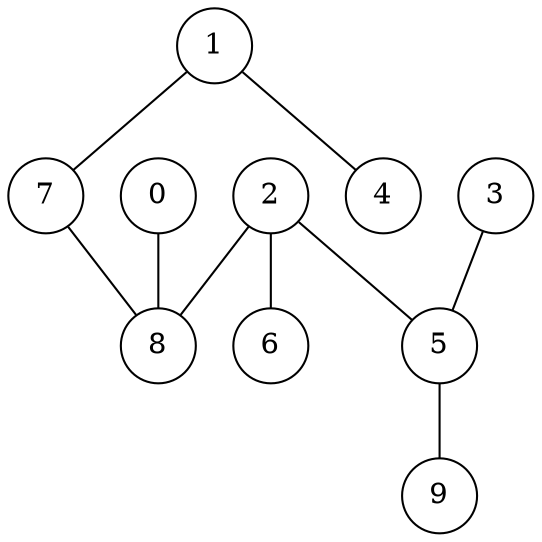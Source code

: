 graph G {
    node [shape=circle];
    2 -- 6;
    2 -- 8;
    0 -- 8;
    1 -- 4;
    7 -- 8;
    5 -- 9;
    1 -- 7;
    3 -- 5;
    2 -- 5;
}
